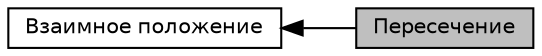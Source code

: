 digraph "Пересечение"
{
  edge [fontname="Helvetica",fontsize="10",labelfontname="Helvetica",labelfontsize="10"];
  node [fontname="Helvetica",fontsize="10",shape=box];
  rankdir=LR;
  Node1 [label="Пересечение",height=0.2,width=0.4,color="black", fillcolor="grey75", style="filled", fontcolor="black",tooltip="Модуль для нахождения пересечений объектов"];
  Node2 [label="Взаимное положение",height=0.2,width=0.4,color="black", fillcolor="white", style="filled",URL="$group__relative__position.html",tooltip="Содержит методы для работы с взаимным положением объектов."];
  Node2->Node1 [shape=plaintext, dir="back", style="solid"];
}
